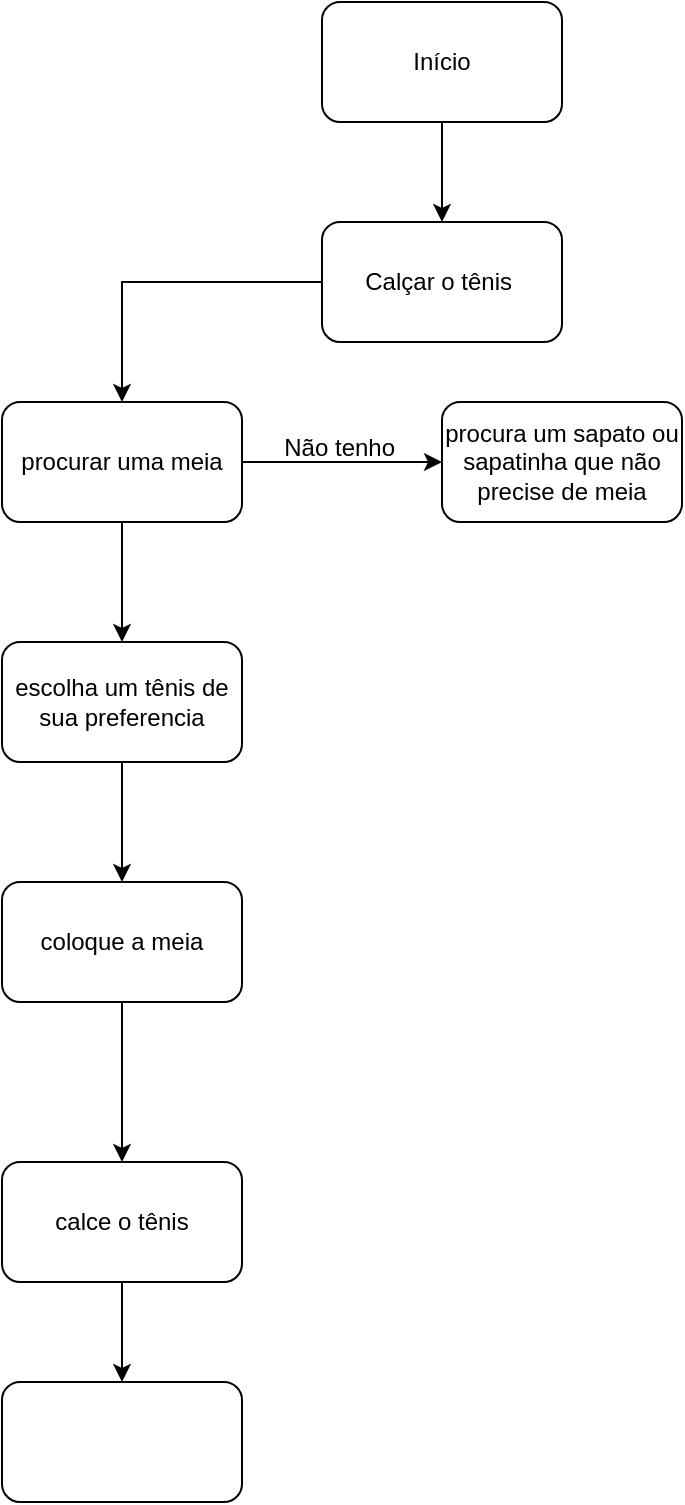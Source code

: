<mxfile version="21.6.8" type="device">
  <diagram name="Página-1" id="NapF1jERXZLQ90Ajp4u9">
    <mxGraphModel dx="951" dy="549" grid="1" gridSize="10" guides="1" tooltips="1" connect="1" arrows="1" fold="1" page="1" pageScale="1" pageWidth="827" pageHeight="1169" math="0" shadow="0">
      <root>
        <mxCell id="0" />
        <mxCell id="1" parent="0" />
        <mxCell id="2DAiJqgA59Ea-LpY0h7K-4" value="" style="edgeStyle=orthogonalEdgeStyle;rounded=0;orthogonalLoop=1;jettySize=auto;html=1;" edge="1" parent="1" source="2DAiJqgA59Ea-LpY0h7K-2" target="2DAiJqgA59Ea-LpY0h7K-3">
          <mxGeometry relative="1" as="geometry" />
        </mxCell>
        <mxCell id="2DAiJqgA59Ea-LpY0h7K-2" value="Início" style="rounded=1;whiteSpace=wrap;html=1;" vertex="1" parent="1">
          <mxGeometry x="330" y="30" width="120" height="60" as="geometry" />
        </mxCell>
        <mxCell id="2DAiJqgA59Ea-LpY0h7K-6" value="" style="edgeStyle=orthogonalEdgeStyle;rounded=0;orthogonalLoop=1;jettySize=auto;html=1;" edge="1" parent="1" source="2DAiJqgA59Ea-LpY0h7K-3" target="2DAiJqgA59Ea-LpY0h7K-5">
          <mxGeometry relative="1" as="geometry" />
        </mxCell>
        <mxCell id="2DAiJqgA59Ea-LpY0h7K-3" value="Calçar o tênis&amp;nbsp;" style="whiteSpace=wrap;html=1;rounded=1;" vertex="1" parent="1">
          <mxGeometry x="330" y="140" width="120" height="60" as="geometry" />
        </mxCell>
        <mxCell id="2DAiJqgA59Ea-LpY0h7K-11" value="" style="edgeStyle=orthogonalEdgeStyle;rounded=0;orthogonalLoop=1;jettySize=auto;html=1;" edge="1" parent="1" source="2DAiJqgA59Ea-LpY0h7K-5" target="2DAiJqgA59Ea-LpY0h7K-10">
          <mxGeometry relative="1" as="geometry" />
        </mxCell>
        <mxCell id="2DAiJqgA59Ea-LpY0h7K-16" value="" style="edgeStyle=orthogonalEdgeStyle;rounded=0;orthogonalLoop=1;jettySize=auto;html=1;" edge="1" parent="1" source="2DAiJqgA59Ea-LpY0h7K-5" target="2DAiJqgA59Ea-LpY0h7K-15">
          <mxGeometry relative="1" as="geometry" />
        </mxCell>
        <mxCell id="2DAiJqgA59Ea-LpY0h7K-5" value="procurar uma meia" style="whiteSpace=wrap;html=1;rounded=1;" vertex="1" parent="1">
          <mxGeometry x="170" y="230" width="120" height="60" as="geometry" />
        </mxCell>
        <mxCell id="2DAiJqgA59Ea-LpY0h7K-10" value="procura um sapato ou sapatinha que não precise de meia" style="whiteSpace=wrap;html=1;rounded=1;" vertex="1" parent="1">
          <mxGeometry x="390" y="230" width="120" height="60" as="geometry" />
        </mxCell>
        <mxCell id="2DAiJqgA59Ea-LpY0h7K-13" value="Não tenho&amp;nbsp;" style="text;html=1;align=center;verticalAlign=middle;resizable=0;points=[];autosize=1;strokeColor=none;fillColor=none;" vertex="1" parent="1">
          <mxGeometry x="300" y="238" width="80" height="30" as="geometry" />
        </mxCell>
        <mxCell id="2DAiJqgA59Ea-LpY0h7K-18" value="" style="edgeStyle=orthogonalEdgeStyle;rounded=0;orthogonalLoop=1;jettySize=auto;html=1;" edge="1" parent="1" source="2DAiJqgA59Ea-LpY0h7K-15" target="2DAiJqgA59Ea-LpY0h7K-17">
          <mxGeometry relative="1" as="geometry" />
        </mxCell>
        <mxCell id="2DAiJqgA59Ea-LpY0h7K-15" value="escolha um tênis de sua preferencia" style="whiteSpace=wrap;html=1;rounded=1;" vertex="1" parent="1">
          <mxGeometry x="170" y="350" width="120" height="60" as="geometry" />
        </mxCell>
        <mxCell id="2DAiJqgA59Ea-LpY0h7K-20" value="" style="edgeStyle=orthogonalEdgeStyle;rounded=0;orthogonalLoop=1;jettySize=auto;html=1;" edge="1" parent="1" source="2DAiJqgA59Ea-LpY0h7K-17" target="2DAiJqgA59Ea-LpY0h7K-19">
          <mxGeometry relative="1" as="geometry" />
        </mxCell>
        <mxCell id="2DAiJqgA59Ea-LpY0h7K-17" value="coloque a meia" style="whiteSpace=wrap;html=1;rounded=1;" vertex="1" parent="1">
          <mxGeometry x="170" y="470" width="120" height="60" as="geometry" />
        </mxCell>
        <mxCell id="2DAiJqgA59Ea-LpY0h7K-25" value="" style="edgeStyle=orthogonalEdgeStyle;rounded=0;orthogonalLoop=1;jettySize=auto;html=1;" edge="1" parent="1" source="2DAiJqgA59Ea-LpY0h7K-19" target="2DAiJqgA59Ea-LpY0h7K-24">
          <mxGeometry relative="1" as="geometry" />
        </mxCell>
        <mxCell id="2DAiJqgA59Ea-LpY0h7K-19" value="calce o tênis" style="whiteSpace=wrap;html=1;rounded=1;" vertex="1" parent="1">
          <mxGeometry x="170" y="610" width="120" height="60" as="geometry" />
        </mxCell>
        <mxCell id="2DAiJqgA59Ea-LpY0h7K-24" value="" style="whiteSpace=wrap;html=1;rounded=1;" vertex="1" parent="1">
          <mxGeometry x="170" y="720" width="120" height="60" as="geometry" />
        </mxCell>
      </root>
    </mxGraphModel>
  </diagram>
</mxfile>
